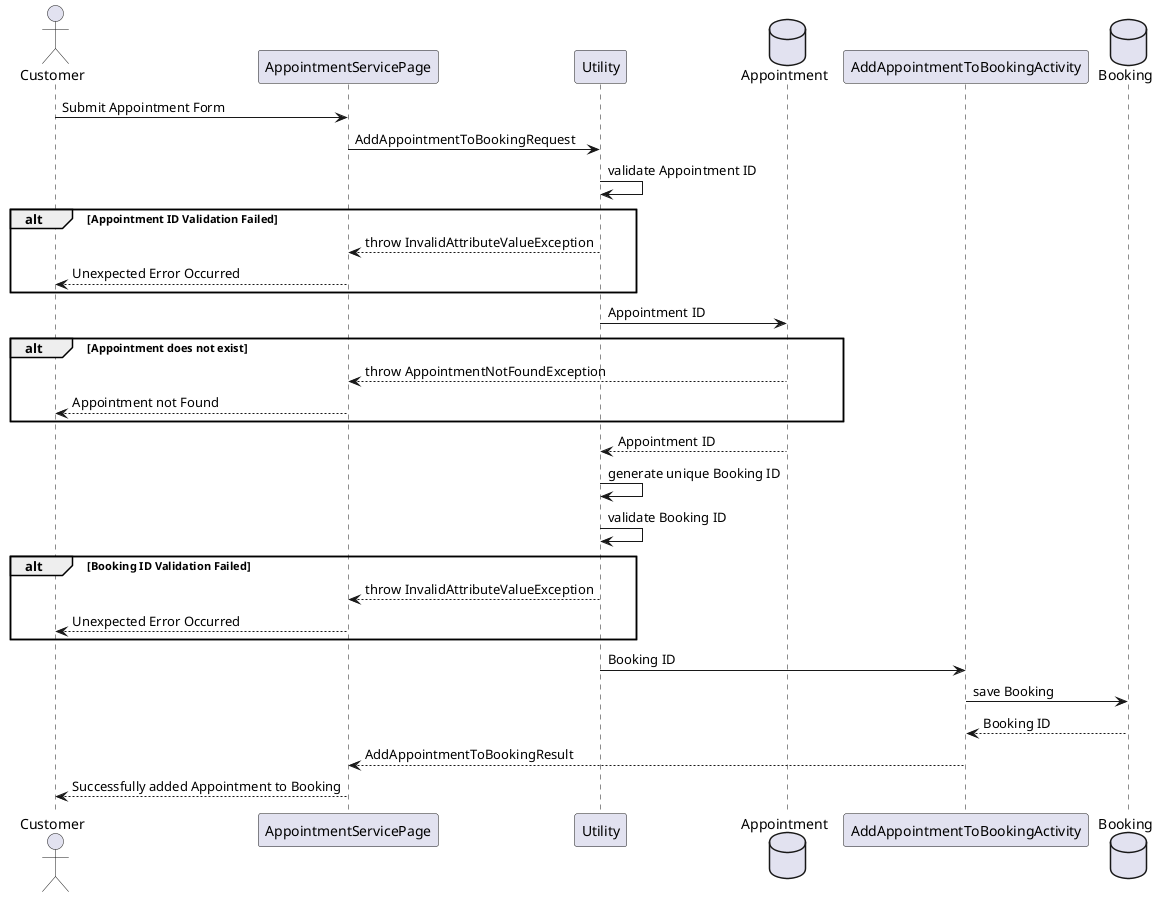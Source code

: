 @startuml
actor Customer
participant AppointmentServicePage
participant Utility
database Appointment
participant AddAppointmentToBookingActivity
database Booking

Customer -> AppointmentServicePage : Submit Appointment Form
AppointmentServicePage -> Utility : AddAppointmentToBookingRequest
Utility -> Utility : validate Appointment ID

alt Appointment ID Validation Failed
AppointmentServicePage <-- Utility : throw InvalidAttributeValueException
Customer <-- AppointmentServicePage : Unexpected Error Occurred
end

Utility -> Appointment : Appointment ID

alt Appointment does not exist
AppointmentServicePage <-- Appointment : throw AppointmentNotFoundException
Customer <-- AppointmentServicePage : Appointment not Found
end

Utility <-- Appointment : Appointment ID
Utility -> Utility : generate unique Booking ID
Utility -> Utility : validate Booking ID


alt Booking ID Validation Failed
AppointmentServicePage <-- Utility : throw InvalidAttributeValueException
Customer <-- AppointmentServicePage : Unexpected Error Occurred
end

Utility -> AddAppointmentToBookingActivity : Booking ID
AddAppointmentToBookingActivity -> Booking : save Booking
AddAppointmentToBookingActivity <-- Booking : Booking ID
AppointmentServicePage <-- AddAppointmentToBookingActivity : AddAppointmentToBookingResult
Customer <-- AppointmentServicePage : Successfully added Appointment to Booking
@enduml